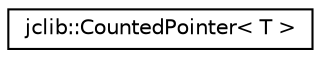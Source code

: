 digraph "Graphical Class Hierarchy"
{
  edge [fontname="Helvetica",fontsize="10",labelfontname="Helvetica",labelfontsize="10"];
  node [fontname="Helvetica",fontsize="10",shape=record];
  rankdir="LR";
  Node0 [label="jclib::CountedPointer\< T \>",height=0.2,width=0.4,color="black", fillcolor="white", style="filled",URL="$classjclib_1_1CountedPointer.html"];
}
